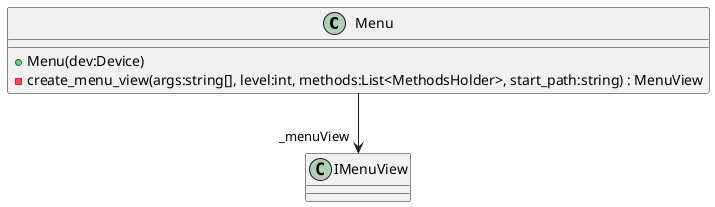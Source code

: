 @startuml
class Menu {
    + Menu(dev:Device)
    - create_menu_view(args:string[], level:int, methods:List<MethodsHolder>, start_path:string) : MenuView
}
Menu --> "_menuView" IMenuView
@enduml
